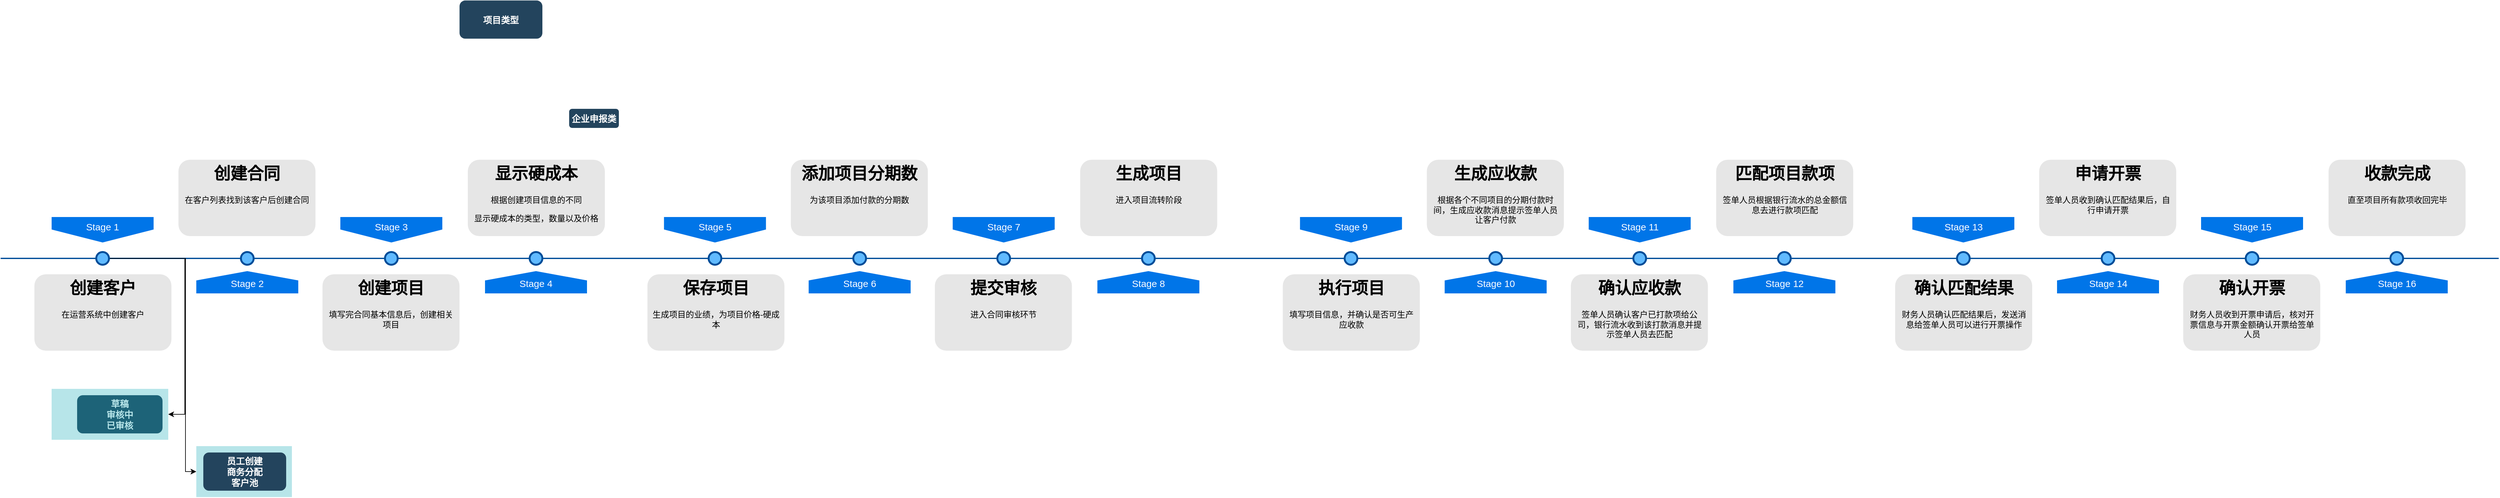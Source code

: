 <mxfile version="10.6.5" type="github"><diagram name="Page-1" id="82e54ff1-d628-8f03-85c4-9753963a91cd"><mxGraphModel dx="1010" dy="550" grid="1" gridSize="10" guides="1" tooltips="1" connect="1" arrows="1" fold="1" page="1" pageScale="1" pageWidth="1100" pageHeight="850" background="#ffffff" math="0" shadow="0"><root><mxCell id="0"/><mxCell id="1" parent="0"/><mxCell id="IRu6D-mtu7itp7wrqN1P-3" style="edgeStyle=orthogonalEdgeStyle;rounded=0;orthogonalLoop=1;jettySize=auto;html=1;exitX=0.289;exitY=0.4;exitDx=0;exitDy=0;exitPerimeter=0;entryX=1;entryY=0.5;entryDx=0;entryDy=0;" parent="1" source="4ec97bd9e5d20128-1" target="IRu6D-mtu7itp7wrqN1P-1" edge="1"><mxGeometry relative="1" as="geometry"/></mxCell><mxCell id="4ec97bd9e5d20128-1" value="" style="line;strokeWidth=2;html=1;fillColor=none;fontSize=28;fontColor=#004D99;strokeColor=#004D99;" parent="1" vertex="1"><mxGeometry x="40" y="400" width="1000" height="10" as="geometry"/></mxCell><mxCell id="4ec97bd9e5d20128-5" value="Stage 1" style="shape=offPageConnector;whiteSpace=wrap;html=1;fillColor=#0075E8;fontSize=15;fontColor=#FFFFFF;size=0.509;verticalAlign=top;strokeColor=none;" parent="1" vertex="1"><mxGeometry x="120" y="340" width="160" height="40" as="geometry"/></mxCell><mxCell id="4ec97bd9e5d20128-6" value="&lt;span&gt;Stage 3&lt;/span&gt;" style="shape=offPageConnector;whiteSpace=wrap;html=1;fillColor=#0075E8;fontSize=15;fontColor=#FFFFFF;size=0.509;verticalAlign=top;strokeColor=none;" parent="1" vertex="1"><mxGeometry x="573" y="340" width="160" height="40" as="geometry"/></mxCell><mxCell id="4ec97bd9e5d20128-7" value="&lt;span&gt;Stage 2&lt;/span&gt;" style="shape=offPageConnector;whiteSpace=wrap;html=1;fillColor=#0075E8;fontSize=15;fontColor=#FFFFFF;size=0.418;flipV=1;verticalAlign=bottom;strokeColor=none;spacingBottom=4;" parent="1" vertex="1"><mxGeometry x="347" y="425" width="160" height="35" as="geometry"/></mxCell><mxCell id="4ec97bd9e5d20128-8" value="&lt;span&gt;Stage 4&lt;/span&gt;" style="shape=offPageConnector;whiteSpace=wrap;html=1;fillColor=#0075E8;fontSize=15;fontColor=#FFFFFF;size=0.418;flipV=1;verticalAlign=bottom;strokeColor=none;spacingBottom=4;" parent="1" vertex="1"><mxGeometry x="800" y="425" width="160" height="35" as="geometry"/></mxCell><mxCell id="wFxRxPJgThwspZueI9Ky-3" style="edgeStyle=orthogonalEdgeStyle;rounded=0;orthogonalLoop=1;jettySize=auto;html=1;entryX=0;entryY=0.5;entryDx=0;entryDy=0;" edge="1" parent="1" source="4ec97bd9e5d20128-9" target="IRu6D-mtu7itp7wrqN1P-4"><mxGeometry relative="1" as="geometry"><Array as="points"><mxPoint x="330" y="405"/><mxPoint x="330" y="740"/></Array></mxGeometry></mxCell><mxCell id="4ec97bd9e5d20128-9" value="" style="ellipse;whiteSpace=wrap;html=1;fillColor=#61BAFF;fontSize=28;fontColor=#004D99;strokeWidth=3;strokeColor=#004D99;" parent="1" vertex="1"><mxGeometry x="190" y="395" width="20" height="20" as="geometry"/></mxCell><mxCell id="4ec97bd9e5d20128-10" value="" style="ellipse;whiteSpace=wrap;html=1;fillColor=#61BAFF;fontSize=28;fontColor=#004D99;strokeWidth=3;strokeColor=#004D99;" parent="1" vertex="1"><mxGeometry x="417" y="395" width="20" height="20" as="geometry"/></mxCell><mxCell id="4ec97bd9e5d20128-11" value="" style="ellipse;whiteSpace=wrap;html=1;fillColor=#61BAFF;fontSize=28;fontColor=#004D99;strokeWidth=3;strokeColor=#004D99;" parent="1" vertex="1"><mxGeometry x="643" y="395" width="20" height="20" as="geometry"/></mxCell><mxCell id="4ec97bd9e5d20128-13" value="" style="ellipse;whiteSpace=wrap;html=1;fillColor=#61BAFF;fontSize=28;fontColor=#004D99;strokeWidth=3;strokeColor=#004D99;" parent="1" vertex="1"><mxGeometry x="870" y="395" width="20" height="20" as="geometry"/></mxCell><mxCell id="4ec97bd9e5d20128-14" value="&lt;h1&gt;创建客户&lt;/h1&gt;&lt;p&gt;在运营系统中创建客户&lt;/p&gt;" style="text;html=1;spacing=5;spacingTop=-20;whiteSpace=wrap;overflow=hidden;strokeColor=none;strokeWidth=3;fillColor=#E6E6E6;fontSize=13;fontColor=#000000;align=center;rounded=1;" parent="1" vertex="1"><mxGeometry x="93" y="430" width="215" height="120" as="geometry"/></mxCell><mxCell id="4ec97bd9e5d20128-16" value="&lt;h1&gt;创建合同&lt;/h1&gt;&lt;p&gt;在客户列表找到该客户后创建合同&lt;/p&gt;" style="text;html=1;spacing=5;spacingTop=-20;whiteSpace=wrap;overflow=hidden;strokeColor=none;strokeWidth=3;fillColor=#E6E6E6;fontSize=13;fontColor=#000000;align=center;rounded=1;" parent="1" vertex="1"><mxGeometry x="319" y="250" width="215" height="120" as="geometry"/></mxCell><mxCell id="4ec97bd9e5d20128-17" value="&lt;h1&gt;创建项目&lt;/h1&gt;&lt;p&gt;填写完合同基本信息后，创建相关项目&lt;/p&gt;" style="text;html=1;spacing=5;spacingTop=-20;whiteSpace=wrap;overflow=hidden;strokeColor=none;strokeWidth=3;fillColor=#E6E6E6;fontSize=13;fontColor=#000000;align=center;rounded=1;" parent="1" vertex="1"><mxGeometry x="545" y="430" width="215" height="120" as="geometry"/></mxCell><mxCell id="4ec97bd9e5d20128-18" value="&lt;h1&gt;显示硬成本&lt;/h1&gt;&lt;p&gt;根据创建项目信息的不同&lt;/p&gt;&lt;p&gt;显示硬成本的类型，数量以及价格&lt;/p&gt;" style="text;html=1;spacing=5;spacingTop=-20;whiteSpace=wrap;overflow=hidden;strokeColor=none;strokeWidth=3;fillColor=#E6E6E6;fontSize=13;fontColor=#000000;align=center;rounded=1;" parent="1" vertex="1"><mxGeometry x="773" y="250" width="215" height="120" as="geometry"/></mxCell><mxCell id="XydJ6L9K57gYDpanaCrl-1" value="" style="line;strokeWidth=2;html=1;fillColor=none;fontSize=28;fontColor=#004D99;strokeColor=#004D99;" parent="1" vertex="1"><mxGeometry x="1000.8" y="400" width="1000" height="10" as="geometry"/></mxCell><mxCell id="XydJ6L9K57gYDpanaCrl-2" value="Stage 5" style="shape=offPageConnector;whiteSpace=wrap;html=1;fillColor=#0075E8;fontSize=15;fontColor=#FFFFFF;size=0.509;verticalAlign=top;strokeColor=none;" parent="1" vertex="1"><mxGeometry x="1080.8" y="340" width="160" height="40" as="geometry"/></mxCell><mxCell id="XydJ6L9K57gYDpanaCrl-3" value="&lt;span&gt;Stage 7&lt;/span&gt;" style="shape=offPageConnector;whiteSpace=wrap;html=1;fillColor=#0075E8;fontSize=15;fontColor=#FFFFFF;size=0.509;verticalAlign=top;strokeColor=none;" parent="1" vertex="1"><mxGeometry x="1533.8" y="340" width="160" height="40" as="geometry"/></mxCell><mxCell id="XydJ6L9K57gYDpanaCrl-4" value="&lt;span&gt;Stage 6&lt;/span&gt;" style="shape=offPageConnector;whiteSpace=wrap;html=1;fillColor=#0075E8;fontSize=15;fontColor=#FFFFFF;size=0.418;flipV=1;verticalAlign=bottom;strokeColor=none;spacingBottom=4;" parent="1" vertex="1"><mxGeometry x="1307.8" y="425" width="160" height="35" as="geometry"/></mxCell><mxCell id="XydJ6L9K57gYDpanaCrl-5" value="&lt;span&gt;Stage 8&lt;/span&gt;" style="shape=offPageConnector;whiteSpace=wrap;html=1;fillColor=#0075E8;fontSize=15;fontColor=#FFFFFF;size=0.418;flipV=1;verticalAlign=bottom;strokeColor=none;spacingBottom=4;" parent="1" vertex="1"><mxGeometry x="1760.8" y="425" width="160" height="35" as="geometry"/></mxCell><mxCell id="XydJ6L9K57gYDpanaCrl-6" value="" style="ellipse;whiteSpace=wrap;html=1;fillColor=#61BAFF;fontSize=28;fontColor=#004D99;strokeWidth=3;strokeColor=#004D99;" parent="1" vertex="1"><mxGeometry x="1150.8" y="395" width="20" height="20" as="geometry"/></mxCell><mxCell id="XydJ6L9K57gYDpanaCrl-7" value="" style="ellipse;whiteSpace=wrap;html=1;fillColor=#61BAFF;fontSize=28;fontColor=#004D99;strokeWidth=3;strokeColor=#004D99;" parent="1" vertex="1"><mxGeometry x="1377.8" y="395" width="20" height="20" as="geometry"/></mxCell><mxCell id="XydJ6L9K57gYDpanaCrl-8" value="" style="ellipse;whiteSpace=wrap;html=1;fillColor=#61BAFF;fontSize=28;fontColor=#004D99;strokeWidth=3;strokeColor=#004D99;" parent="1" vertex="1"><mxGeometry x="1603.8" y="395" width="20" height="20" as="geometry"/></mxCell><mxCell id="XydJ6L9K57gYDpanaCrl-9" value="" style="ellipse;whiteSpace=wrap;html=1;fillColor=#61BAFF;fontSize=28;fontColor=#004D99;strokeWidth=3;strokeColor=#004D99;" parent="1" vertex="1"><mxGeometry x="1830.8" y="395" width="20" height="20" as="geometry"/></mxCell><mxCell id="XydJ6L9K57gYDpanaCrl-10" value="&lt;h1&gt;保存项目&lt;/h1&gt;&lt;p&gt;生成项目的业绩，为项目价格-硬成本&lt;/p&gt;" style="text;html=1;spacing=5;spacingTop=-20;whiteSpace=wrap;overflow=hidden;strokeColor=none;strokeWidth=3;fillColor=#E6E6E6;fontSize=13;fontColor=#000000;align=center;rounded=1;" parent="1" vertex="1"><mxGeometry x="1054.8" y="430" width="215" height="120" as="geometry"/></mxCell><mxCell id="XydJ6L9K57gYDpanaCrl-11" value="&lt;h1&gt;添加项目分期数&lt;/h1&gt;&lt;p&gt;为该项目添加付款的分期数&lt;/p&gt;" style="text;html=1;spacing=5;spacingTop=-20;whiteSpace=wrap;overflow=hidden;strokeColor=none;strokeWidth=3;fillColor=#E6E6E6;fontSize=13;fontColor=#000000;align=center;rounded=1;" parent="1" vertex="1"><mxGeometry x="1279.8" y="250" width="215" height="120" as="geometry"/></mxCell><mxCell id="XydJ6L9K57gYDpanaCrl-12" value="&lt;h1&gt;提交审核&lt;/h1&gt;&lt;p&gt;进入合同审核环节&lt;/p&gt;" style="text;html=1;spacing=5;spacingTop=-20;whiteSpace=wrap;overflow=hidden;strokeColor=none;strokeWidth=3;fillColor=#E6E6E6;fontSize=13;fontColor=#000000;align=center;rounded=1;" parent="1" vertex="1"><mxGeometry x="1505.8" y="430" width="215" height="120" as="geometry"/></mxCell><mxCell id="XydJ6L9K57gYDpanaCrl-13" value="&lt;h1&gt;生成项目&lt;/h1&gt;&lt;div&gt;进入项目流转阶段&lt;/div&gt;" style="text;html=1;spacing=5;spacingTop=-20;whiteSpace=wrap;overflow=hidden;strokeColor=none;strokeWidth=3;fillColor=#E6E6E6;fontSize=13;fontColor=#000000;align=center;rounded=1;" parent="1" vertex="1"><mxGeometry x="1733.8" y="250" width="215" height="120" as="geometry"/></mxCell><mxCell id="XydJ6L9K57gYDpanaCrl-26" value="" style="line;strokeWidth=2;html=1;fillColor=none;fontSize=28;fontColor=#004D99;strokeColor=#004D99;" parent="1" vertex="1"><mxGeometry x="1998.7" y="400" width="1000" height="10" as="geometry"/></mxCell><mxCell id="XydJ6L9K57gYDpanaCrl-27" value="Stage 9" style="shape=offPageConnector;whiteSpace=wrap;html=1;fillColor=#0075E8;fontSize=15;fontColor=#FFFFFF;size=0.509;verticalAlign=top;strokeColor=none;" parent="1" vertex="1"><mxGeometry x="2078.7" y="340" width="160" height="40" as="geometry"/></mxCell><mxCell id="XydJ6L9K57gYDpanaCrl-28" value="&lt;span&gt;Stage 11&lt;/span&gt;" style="shape=offPageConnector;whiteSpace=wrap;html=1;fillColor=#0075E8;fontSize=15;fontColor=#FFFFFF;size=0.509;verticalAlign=top;strokeColor=none;" parent="1" vertex="1"><mxGeometry x="2531.7" y="340" width="160" height="40" as="geometry"/></mxCell><mxCell id="XydJ6L9K57gYDpanaCrl-29" value="&lt;span&gt;Stage 10&lt;/span&gt;" style="shape=offPageConnector;whiteSpace=wrap;html=1;fillColor=#0075E8;fontSize=15;fontColor=#FFFFFF;size=0.418;flipV=1;verticalAlign=bottom;strokeColor=none;spacingBottom=4;" parent="1" vertex="1"><mxGeometry x="2305.7" y="425" width="160" height="35" as="geometry"/></mxCell><mxCell id="XydJ6L9K57gYDpanaCrl-30" value="&lt;span&gt;Stage 12&lt;/span&gt;" style="shape=offPageConnector;whiteSpace=wrap;html=1;fillColor=#0075E8;fontSize=15;fontColor=#FFFFFF;size=0.418;flipV=1;verticalAlign=bottom;strokeColor=none;spacingBottom=4;" parent="1" vertex="1"><mxGeometry x="2758.7" y="425" width="160" height="35" as="geometry"/></mxCell><mxCell id="XydJ6L9K57gYDpanaCrl-31" value="" style="ellipse;whiteSpace=wrap;html=1;fillColor=#61BAFF;fontSize=28;fontColor=#004D99;strokeWidth=3;strokeColor=#004D99;" parent="1" vertex="1"><mxGeometry x="2148.7" y="395" width="20" height="20" as="geometry"/></mxCell><mxCell id="XydJ6L9K57gYDpanaCrl-32" value="" style="ellipse;whiteSpace=wrap;html=1;fillColor=#61BAFF;fontSize=28;fontColor=#004D99;strokeWidth=3;strokeColor=#004D99;" parent="1" vertex="1"><mxGeometry x="2375.7" y="395" width="20" height="20" as="geometry"/></mxCell><mxCell id="XydJ6L9K57gYDpanaCrl-33" value="" style="ellipse;whiteSpace=wrap;html=1;fillColor=#61BAFF;fontSize=28;fontColor=#004D99;strokeWidth=3;strokeColor=#004D99;" parent="1" vertex="1"><mxGeometry x="2601.7" y="395" width="20" height="20" as="geometry"/></mxCell><mxCell id="XydJ6L9K57gYDpanaCrl-34" value="" style="ellipse;whiteSpace=wrap;html=1;fillColor=#61BAFF;fontSize=28;fontColor=#004D99;strokeWidth=3;strokeColor=#004D99;" parent="1" vertex="1"><mxGeometry x="2828.7" y="395" width="20" height="20" as="geometry"/></mxCell><mxCell id="XydJ6L9K57gYDpanaCrl-35" value="&lt;h1&gt;执行项目&lt;/h1&gt;&lt;p&gt;填写项目信息，并确认是否可生产应收款&lt;/p&gt;" style="text;html=1;spacing=5;spacingTop=-20;whiteSpace=wrap;overflow=hidden;strokeColor=none;strokeWidth=3;fillColor=#E6E6E6;fontSize=13;fontColor=#000000;align=center;rounded=1;" parent="1" vertex="1"><mxGeometry x="2051.7" y="430" width="215" height="120" as="geometry"/></mxCell><mxCell id="XydJ6L9K57gYDpanaCrl-36" value="&lt;h1&gt;生成应收款&lt;/h1&gt;&lt;p&gt;根据各个不同项目的分期付款时间，生成应收款消息提示签单人员让客户付款&lt;/p&gt;" style="text;html=1;spacing=5;spacingTop=-20;whiteSpace=wrap;overflow=hidden;strokeColor=none;strokeWidth=3;fillColor=#E6E6E6;fontSize=13;fontColor=#000000;align=center;rounded=1;" parent="1" vertex="1"><mxGeometry x="2277.7" y="250" width="215" height="120" as="geometry"/></mxCell><mxCell id="XydJ6L9K57gYDpanaCrl-37" value="&lt;h1&gt;确认应收款&lt;/h1&gt;&lt;p&gt;签单人员确认客户已打款项给公司，银行流水收到该打款消息并提示签单人员去匹配&lt;/p&gt;" style="text;html=1;spacing=5;spacingTop=-20;whiteSpace=wrap;overflow=hidden;strokeColor=none;strokeWidth=3;fillColor=#E6E6E6;fontSize=13;fontColor=#000000;align=center;rounded=1;" parent="1" vertex="1"><mxGeometry x="2503.7" y="430" width="215" height="120" as="geometry"/></mxCell><mxCell id="XydJ6L9K57gYDpanaCrl-38" value="&lt;h1&gt;匹配项目款项&lt;/h1&gt;&lt;div&gt;签单人员根据银行流水的总金额信息去进行款项匹配&lt;/div&gt;" style="text;html=1;spacing=5;spacingTop=-20;whiteSpace=wrap;overflow=hidden;strokeColor=none;strokeWidth=3;fillColor=#E6E6E6;fontSize=13;fontColor=#000000;align=center;rounded=1;" parent="1" vertex="1"><mxGeometry x="2731.7" y="250" width="215" height="120" as="geometry"/></mxCell><mxCell id="XydJ6L9K57gYDpanaCrl-39" value="" style="line;strokeWidth=2;html=1;fillColor=none;fontSize=28;fontColor=#004D99;strokeColor=#004D99;" parent="1" vertex="1"><mxGeometry x="2959.5" y="400" width="1000" height="10" as="geometry"/></mxCell><mxCell id="XydJ6L9K57gYDpanaCrl-40" value="Stage 13" style="shape=offPageConnector;whiteSpace=wrap;html=1;fillColor=#0075E8;fontSize=15;fontColor=#FFFFFF;size=0.509;verticalAlign=top;strokeColor=none;" parent="1" vertex="1"><mxGeometry x="3039.5" y="340" width="160" height="40" as="geometry"/></mxCell><mxCell id="XydJ6L9K57gYDpanaCrl-41" value="&lt;span&gt;Stage 15&lt;/span&gt;" style="shape=offPageConnector;whiteSpace=wrap;html=1;fillColor=#0075E8;fontSize=15;fontColor=#FFFFFF;size=0.509;verticalAlign=top;strokeColor=none;" parent="1" vertex="1"><mxGeometry x="3492.5" y="340" width="160" height="40" as="geometry"/></mxCell><mxCell id="XydJ6L9K57gYDpanaCrl-42" value="&lt;span&gt;Stage 14&lt;/span&gt;" style="shape=offPageConnector;whiteSpace=wrap;html=1;fillColor=#0075E8;fontSize=15;fontColor=#FFFFFF;size=0.418;flipV=1;verticalAlign=bottom;strokeColor=none;spacingBottom=4;" parent="1" vertex="1"><mxGeometry x="3266.5" y="425" width="160" height="35" as="geometry"/></mxCell><mxCell id="XydJ6L9K57gYDpanaCrl-43" value="&lt;span&gt;Stage 16&lt;/span&gt;" style="shape=offPageConnector;whiteSpace=wrap;html=1;fillColor=#0075E8;fontSize=15;fontColor=#FFFFFF;size=0.418;flipV=1;verticalAlign=bottom;strokeColor=none;spacingBottom=4;" parent="1" vertex="1"><mxGeometry x="3719.5" y="425" width="160" height="35" as="geometry"/></mxCell><mxCell id="XydJ6L9K57gYDpanaCrl-44" value="" style="ellipse;whiteSpace=wrap;html=1;fillColor=#61BAFF;fontSize=28;fontColor=#004D99;strokeWidth=3;strokeColor=#004D99;" parent="1" vertex="1"><mxGeometry x="3109.5" y="395" width="20" height="20" as="geometry"/></mxCell><mxCell id="XydJ6L9K57gYDpanaCrl-45" value="" style="ellipse;whiteSpace=wrap;html=1;fillColor=#61BAFF;fontSize=28;fontColor=#004D99;strokeWidth=3;strokeColor=#004D99;" parent="1" vertex="1"><mxGeometry x="3336.5" y="395" width="20" height="20" as="geometry"/></mxCell><mxCell id="XydJ6L9K57gYDpanaCrl-46" value="" style="ellipse;whiteSpace=wrap;html=1;fillColor=#61BAFF;fontSize=28;fontColor=#004D99;strokeWidth=3;strokeColor=#004D99;" parent="1" vertex="1"><mxGeometry x="3562.5" y="395" width="20" height="20" as="geometry"/></mxCell><mxCell id="XydJ6L9K57gYDpanaCrl-47" value="" style="ellipse;whiteSpace=wrap;html=1;fillColor=#61BAFF;fontSize=28;fontColor=#004D99;strokeWidth=3;strokeColor=#004D99;" parent="1" vertex="1"><mxGeometry x="3789.5" y="395" width="20" height="20" as="geometry"/></mxCell><mxCell id="XydJ6L9K57gYDpanaCrl-48" value="&lt;h1&gt;确认匹配结果&lt;/h1&gt;&lt;p&gt;财务人员确认匹配结果后，发送消息给签单人员可以进行开票操作&lt;/p&gt;" style="text;html=1;spacing=5;spacingTop=-20;whiteSpace=wrap;overflow=hidden;strokeColor=none;strokeWidth=3;fillColor=#E6E6E6;fontSize=13;fontColor=#000000;align=center;rounded=1;" parent="1" vertex="1"><mxGeometry x="3012.5" y="430" width="215" height="120" as="geometry"/></mxCell><mxCell id="XydJ6L9K57gYDpanaCrl-49" value="&lt;h1&gt;申请开票&lt;/h1&gt;&lt;p&gt;签单人员收到确认匹配结果后，自行申请开票&lt;/p&gt;" style="text;html=1;spacing=5;spacingTop=-20;whiteSpace=wrap;overflow=hidden;strokeColor=none;strokeWidth=3;fillColor=#E6E6E6;fontSize=13;fontColor=#000000;align=center;rounded=1;" parent="1" vertex="1"><mxGeometry x="3238.5" y="250" width="215" height="120" as="geometry"/></mxCell><mxCell id="XydJ6L9K57gYDpanaCrl-50" value="&lt;h1&gt;确认开票&lt;/h1&gt;&lt;p&gt;财务人员收到开票申请后，核对开票信息与开票金额确认开票给签单人员&lt;/p&gt;" style="text;html=1;spacing=5;spacingTop=-20;whiteSpace=wrap;overflow=hidden;strokeColor=none;strokeWidth=3;fillColor=#E6E6E6;fontSize=13;fontColor=#000000;align=center;rounded=1;" parent="1" vertex="1"><mxGeometry x="3464.5" y="430" width="215" height="120" as="geometry"/></mxCell><mxCell id="XydJ6L9K57gYDpanaCrl-51" value="&lt;h1&gt;收款完成&lt;/h1&gt;&lt;div&gt;直至项目所有款项收回完毕&lt;/div&gt;" style="text;html=1;spacing=5;spacingTop=-20;whiteSpace=wrap;overflow=hidden;strokeColor=none;strokeWidth=3;fillColor=#E6E6E6;fontSize=13;fontColor=#000000;align=center;rounded=1;" parent="1" vertex="1"><mxGeometry x="3692.5" y="250" width="215" height="120" as="geometry"/></mxCell><mxCell id="IRu6D-mtu7itp7wrqN1P-2" value="&#10;草稿&#10;审核中&#10;已审核&#10;" style="rounded=1;fillColor=#23445D;gradientColor=none;strokeColor=none;fontColor=#FFFFFF;fontStyle=1;fontFamily=Tahoma;fontSize=14" parent="1" vertex="1"><mxGeometry x="160" y="620" width="134" height="60" as="geometry"/></mxCell><mxCell id="IRu6D-mtu7itp7wrqN1P-4" value="" style="fillColor=#12AAB5;strokeColor=none;opacity=30;" parent="1" vertex="1"><mxGeometry x="347" y="700" width="150" height="80" as="geometry"/></mxCell><mxCell id="IRu6D-mtu7itp7wrqN1P-5" value="&#10;员工创建&#10;商务分配&#10;客户池&#10;" style="rounded=1;fillColor=#23445D;gradientColor=none;strokeColor=none;fontColor=#FFFFFF;fontStyle=1;fontFamily=Tahoma;fontSize=14" parent="1" vertex="1"><mxGeometry x="358" y="710" width="130" height="60" as="geometry"/></mxCell><mxCell id="IRu6D-mtu7itp7wrqN1P-1" value="" style="fillColor=#12AAB5;strokeColor=none;opacity=30;" parent="1" vertex="1"><mxGeometry x="120" y="610" width="183" height="80" as="geometry"/></mxCell><mxCell id="wFxRxPJgThwspZueI9Ky-1" value="项目类型" style="rounded=1;fillColor=#23445D;gradientColor=none;strokeColor=none;fontColor=#FFFFFF;fontStyle=1;fontFamily=Tahoma;fontSize=14" vertex="1" parent="1"><mxGeometry x="760" y="-0.2" width="130" height="60" as="geometry"/></mxCell><mxCell id="wFxRxPJgThwspZueI9Ky-2" value="企业申报类" style="rounded=1;fillColor=#23445D;gradientColor=none;strokeColor=none;fontColor=#FFFFFF;fontStyle=1;fontFamily=Tahoma;fontSize=14" vertex="1" parent="1"><mxGeometry x="932" y="170" width="78" height="30" as="geometry"/></mxCell></root></mxGraphModel></diagram></mxfile>